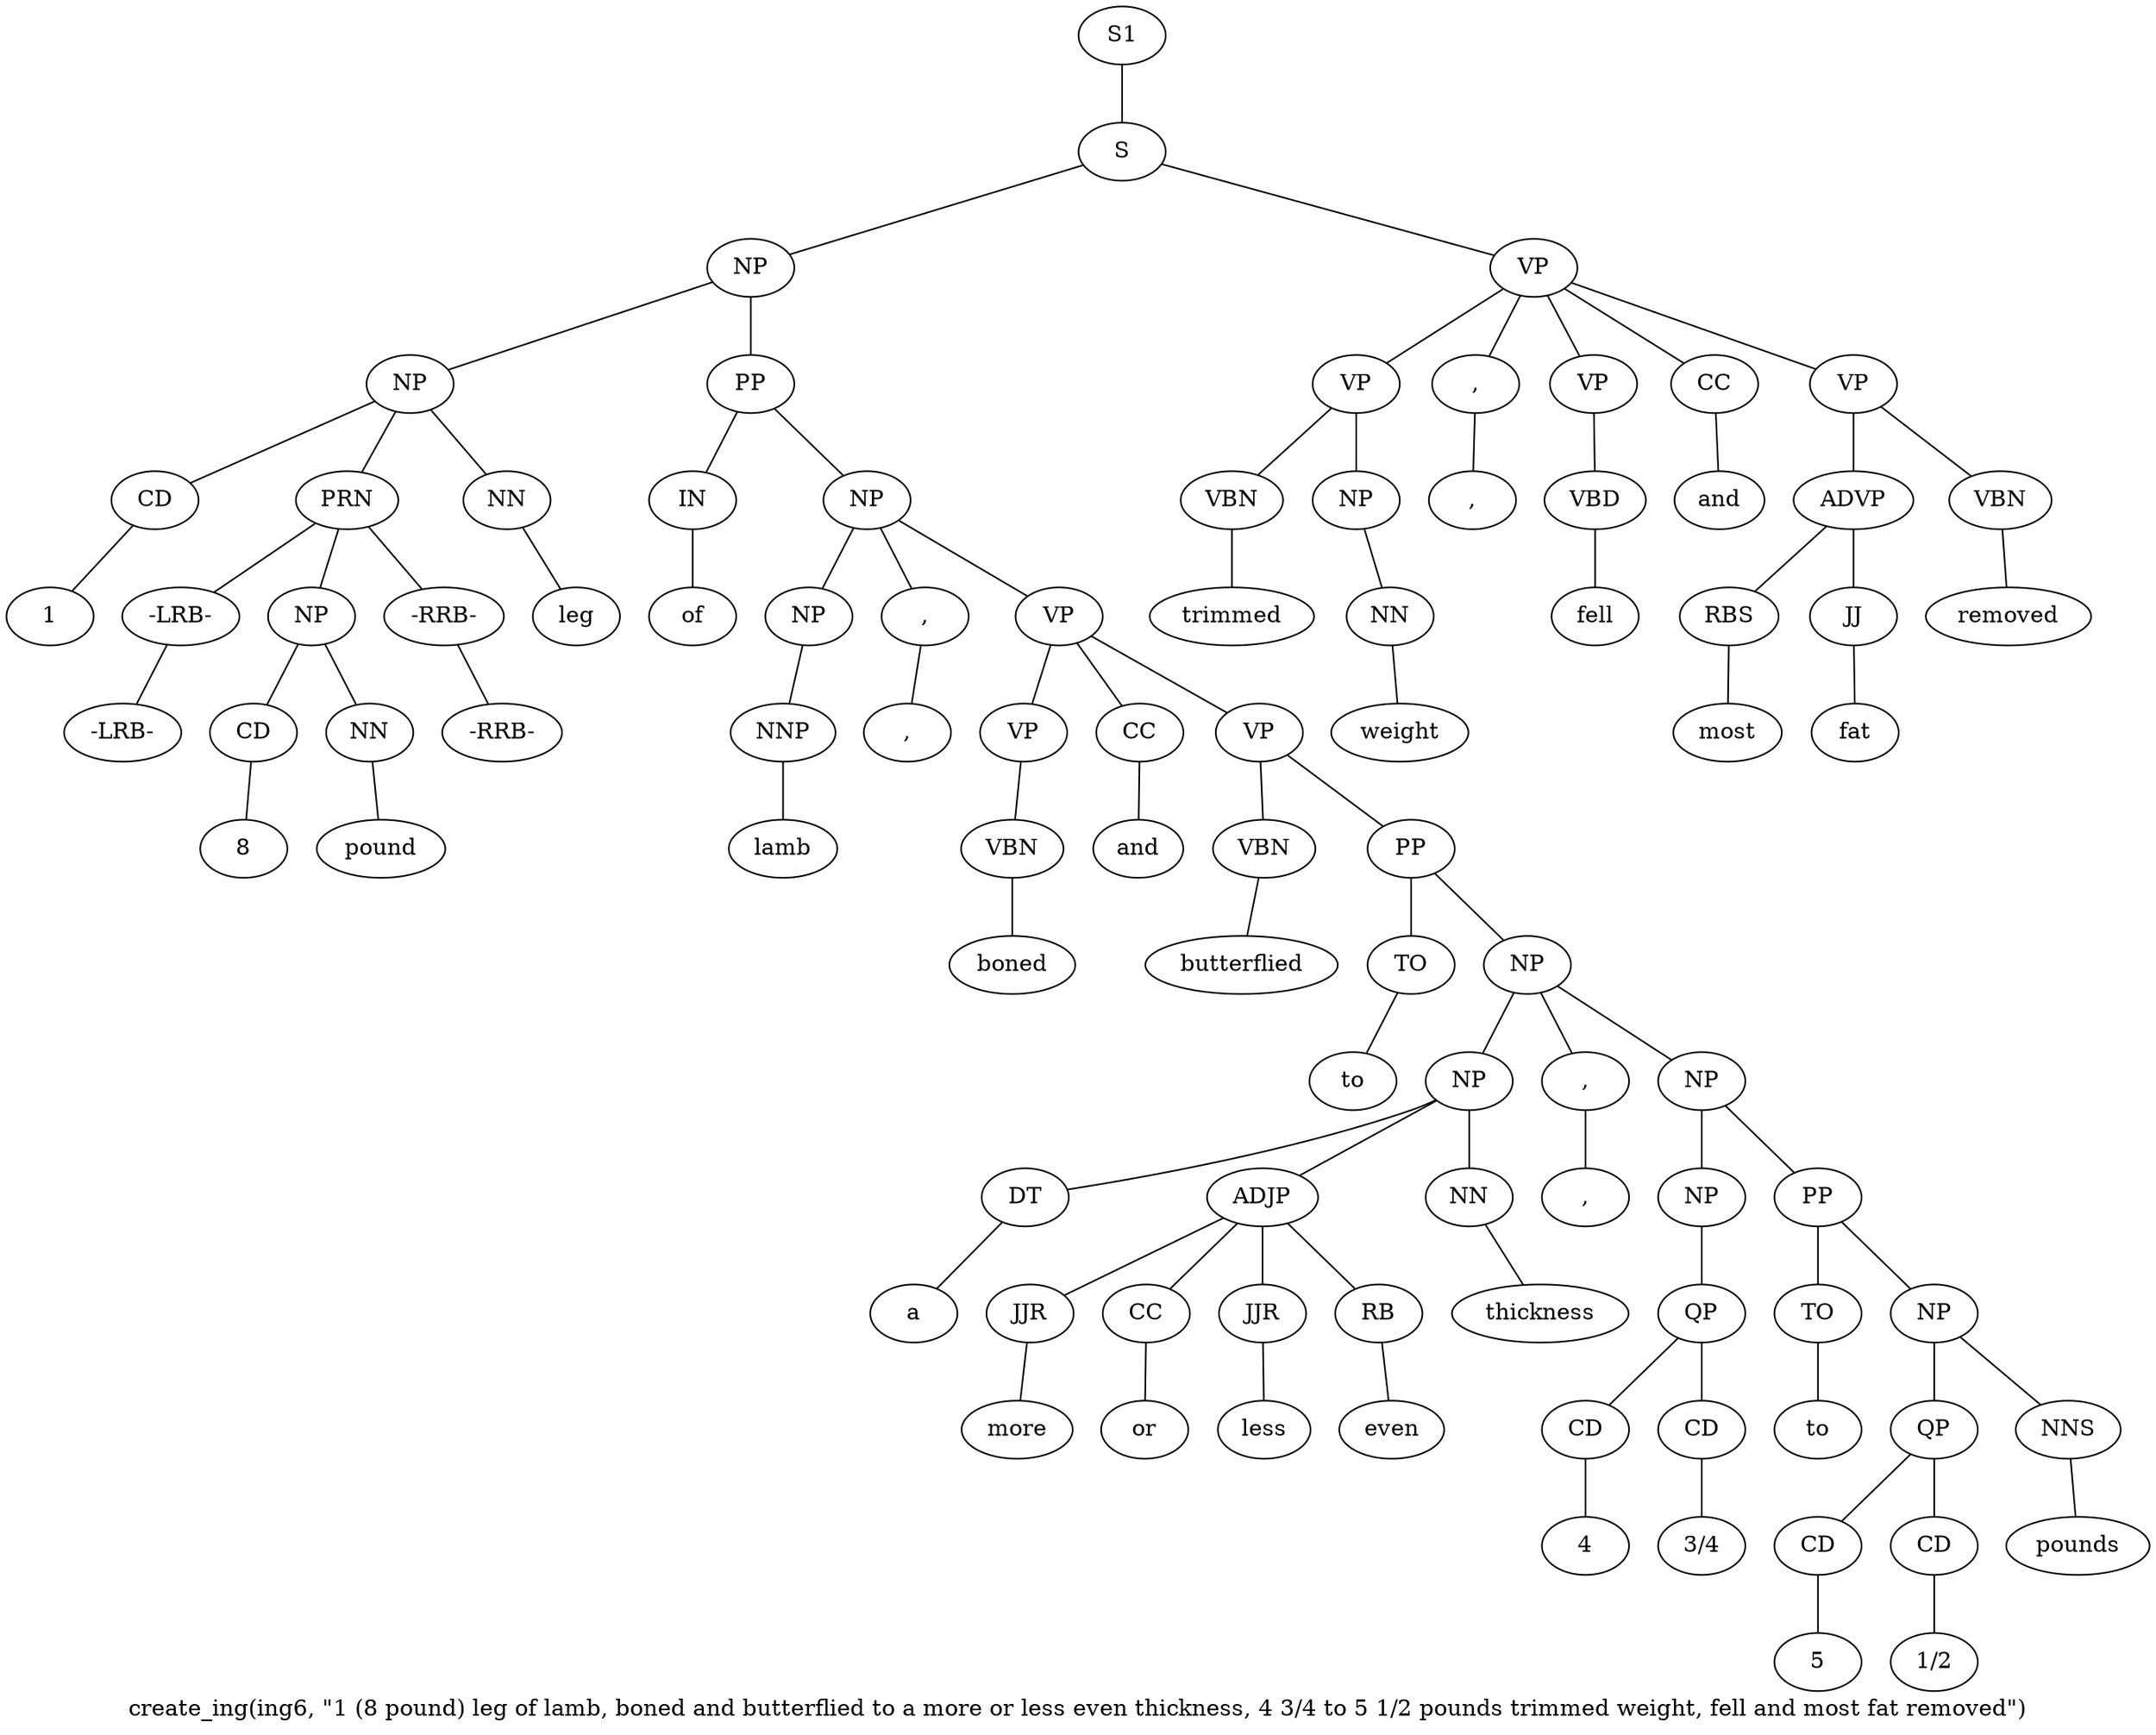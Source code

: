 graph SyntaxGraph {
	label = "create_ing(ing6, \"1 (8 pound) leg of lamb, boned and butterflied to a more or less even thickness, 4 3/4 to 5 1/2 pounds trimmed weight, fell and most fat removed\")";
	Node0 [label="S1"];
	Node1 [label="S"];
	Node2 [label="NP"];
	Node3 [label="NP"];
	Node4 [label="CD"];
	Node5 [label="1"];
	Node6 [label="PRN"];
	Node7 [label="-LRB-"];
	Node8 [label="-LRB-"];
	Node9 [label="NP"];
	Node10 [label="CD"];
	Node11 [label="8"];
	Node12 [label="NN"];
	Node13 [label="pound"];
	Node14 [label="-RRB-"];
	Node15 [label="-RRB-"];
	Node16 [label="NN"];
	Node17 [label="leg"];
	Node18 [label="PP"];
	Node19 [label="IN"];
	Node20 [label="of"];
	Node21 [label="NP"];
	Node22 [label="NP"];
	Node23 [label="NNP"];
	Node24 [label="lamb"];
	Node25 [label=","];
	Node26 [label=","];
	Node27 [label="VP"];
	Node28 [label="VP"];
	Node29 [label="VBN"];
	Node30 [label="boned"];
	Node31 [label="CC"];
	Node32 [label="and"];
	Node33 [label="VP"];
	Node34 [label="VBN"];
	Node35 [label="butterflied"];
	Node36 [label="PP"];
	Node37 [label="TO"];
	Node38 [label="to"];
	Node39 [label="NP"];
	Node40 [label="NP"];
	Node41 [label="DT"];
	Node42 [label="a"];
	Node43 [label="ADJP"];
	Node44 [label="JJR"];
	Node45 [label="more"];
	Node46 [label="CC"];
	Node47 [label="or"];
	Node48 [label="JJR"];
	Node49 [label="less"];
	Node50 [label="RB"];
	Node51 [label="even"];
	Node52 [label="NN"];
	Node53 [label="thickness"];
	Node54 [label=","];
	Node55 [label=","];
	Node56 [label="NP"];
	Node57 [label="NP"];
	Node58 [label="QP"];
	Node59 [label="CD"];
	Node60 [label="4"];
	Node61 [label="CD"];
	Node62 [label="3/4"];
	Node63 [label="PP"];
	Node64 [label="TO"];
	Node65 [label="to"];
	Node66 [label="NP"];
	Node67 [label="QP"];
	Node68 [label="CD"];
	Node69 [label="5"];
	Node70 [label="CD"];
	Node71 [label="1/2"];
	Node72 [label="NNS"];
	Node73 [label="pounds"];
	Node74 [label="VP"];
	Node75 [label="VP"];
	Node76 [label="VBN"];
	Node77 [label="trimmed"];
	Node78 [label="NP"];
	Node79 [label="NN"];
	Node80 [label="weight"];
	Node81 [label=","];
	Node82 [label=","];
	Node83 [label="VP"];
	Node84 [label="VBD"];
	Node85 [label="fell"];
	Node86 [label="CC"];
	Node87 [label="and"];
	Node88 [label="VP"];
	Node89 [label="ADVP"];
	Node90 [label="RBS"];
	Node91 [label="most"];
	Node92 [label="JJ"];
	Node93 [label="fat"];
	Node94 [label="VBN"];
	Node95 [label="removed"];

	Node0 -- Node1;
	Node1 -- Node2;
	Node1 -- Node74;
	Node2 -- Node3;
	Node2 -- Node18;
	Node3 -- Node4;
	Node3 -- Node6;
	Node3 -- Node16;
	Node4 -- Node5;
	Node6 -- Node7;
	Node6 -- Node9;
	Node6 -- Node14;
	Node7 -- Node8;
	Node9 -- Node10;
	Node9 -- Node12;
	Node10 -- Node11;
	Node12 -- Node13;
	Node14 -- Node15;
	Node16 -- Node17;
	Node18 -- Node19;
	Node18 -- Node21;
	Node19 -- Node20;
	Node21 -- Node22;
	Node21 -- Node25;
	Node21 -- Node27;
	Node22 -- Node23;
	Node23 -- Node24;
	Node25 -- Node26;
	Node27 -- Node28;
	Node27 -- Node31;
	Node27 -- Node33;
	Node28 -- Node29;
	Node29 -- Node30;
	Node31 -- Node32;
	Node33 -- Node34;
	Node33 -- Node36;
	Node34 -- Node35;
	Node36 -- Node37;
	Node36 -- Node39;
	Node37 -- Node38;
	Node39 -- Node40;
	Node39 -- Node54;
	Node39 -- Node56;
	Node40 -- Node41;
	Node40 -- Node43;
	Node40 -- Node52;
	Node41 -- Node42;
	Node43 -- Node44;
	Node43 -- Node46;
	Node43 -- Node48;
	Node43 -- Node50;
	Node44 -- Node45;
	Node46 -- Node47;
	Node48 -- Node49;
	Node50 -- Node51;
	Node52 -- Node53;
	Node54 -- Node55;
	Node56 -- Node57;
	Node56 -- Node63;
	Node57 -- Node58;
	Node58 -- Node59;
	Node58 -- Node61;
	Node59 -- Node60;
	Node61 -- Node62;
	Node63 -- Node64;
	Node63 -- Node66;
	Node64 -- Node65;
	Node66 -- Node67;
	Node66 -- Node72;
	Node67 -- Node68;
	Node67 -- Node70;
	Node68 -- Node69;
	Node70 -- Node71;
	Node72 -- Node73;
	Node74 -- Node75;
	Node74 -- Node81;
	Node74 -- Node83;
	Node74 -- Node86;
	Node74 -- Node88;
	Node75 -- Node76;
	Node75 -- Node78;
	Node76 -- Node77;
	Node78 -- Node79;
	Node79 -- Node80;
	Node81 -- Node82;
	Node83 -- Node84;
	Node84 -- Node85;
	Node86 -- Node87;
	Node88 -- Node89;
	Node88 -- Node94;
	Node89 -- Node90;
	Node89 -- Node92;
	Node90 -- Node91;
	Node92 -- Node93;
	Node94 -- Node95;
}